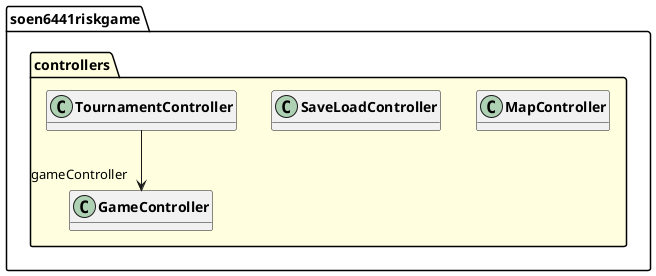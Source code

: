 @startuml

skinparam svgLinkTarget _parent
skinparam linetype ortho
package soen6441riskgame.controllers [[../../soen6441riskgame/controllers/package-summary.html{soen6441riskgame.controllers}]] #lightyellow {
}

class "<b><size:14>GameController</b>" as soen6441riskgame.controllers.GameController  [[../../soen6441riskgame/controllers/GameController.html{soen6441riskgame.controllers.GameController}]] {
}

hide soen6441riskgame.controllers.GameController fields
hide soen6441riskgame.controllers.GameController methods

class "<b><size:14>MapController</b>" as soen6441riskgame.controllers.MapController  [[../../soen6441riskgame/controllers/MapController.html{soen6441riskgame.controllers.MapController}]] {
}

hide soen6441riskgame.controllers.MapController fields
hide soen6441riskgame.controllers.MapController methods

class "<b><size:14>SaveLoadController</b>" as soen6441riskgame.controllers.SaveLoadController  [[../../soen6441riskgame/controllers/SaveLoadController.html{soen6441riskgame.controllers.SaveLoadController}]] {
}

hide soen6441riskgame.controllers.SaveLoadController fields
hide soen6441riskgame.controllers.SaveLoadController methods

class "<b><size:14>TournamentController</b>" as soen6441riskgame.controllers.TournamentController  [[../../soen6441riskgame/controllers/TournamentController.html{soen6441riskgame.controllers.TournamentController}]] {
}

hide soen6441riskgame.controllers.TournamentController fields
hide soen6441riskgame.controllers.TournamentController methods

soen6441riskgame.controllers.TournamentController -->  "gameController" soen6441riskgame.controllers.GameController

@enduml

